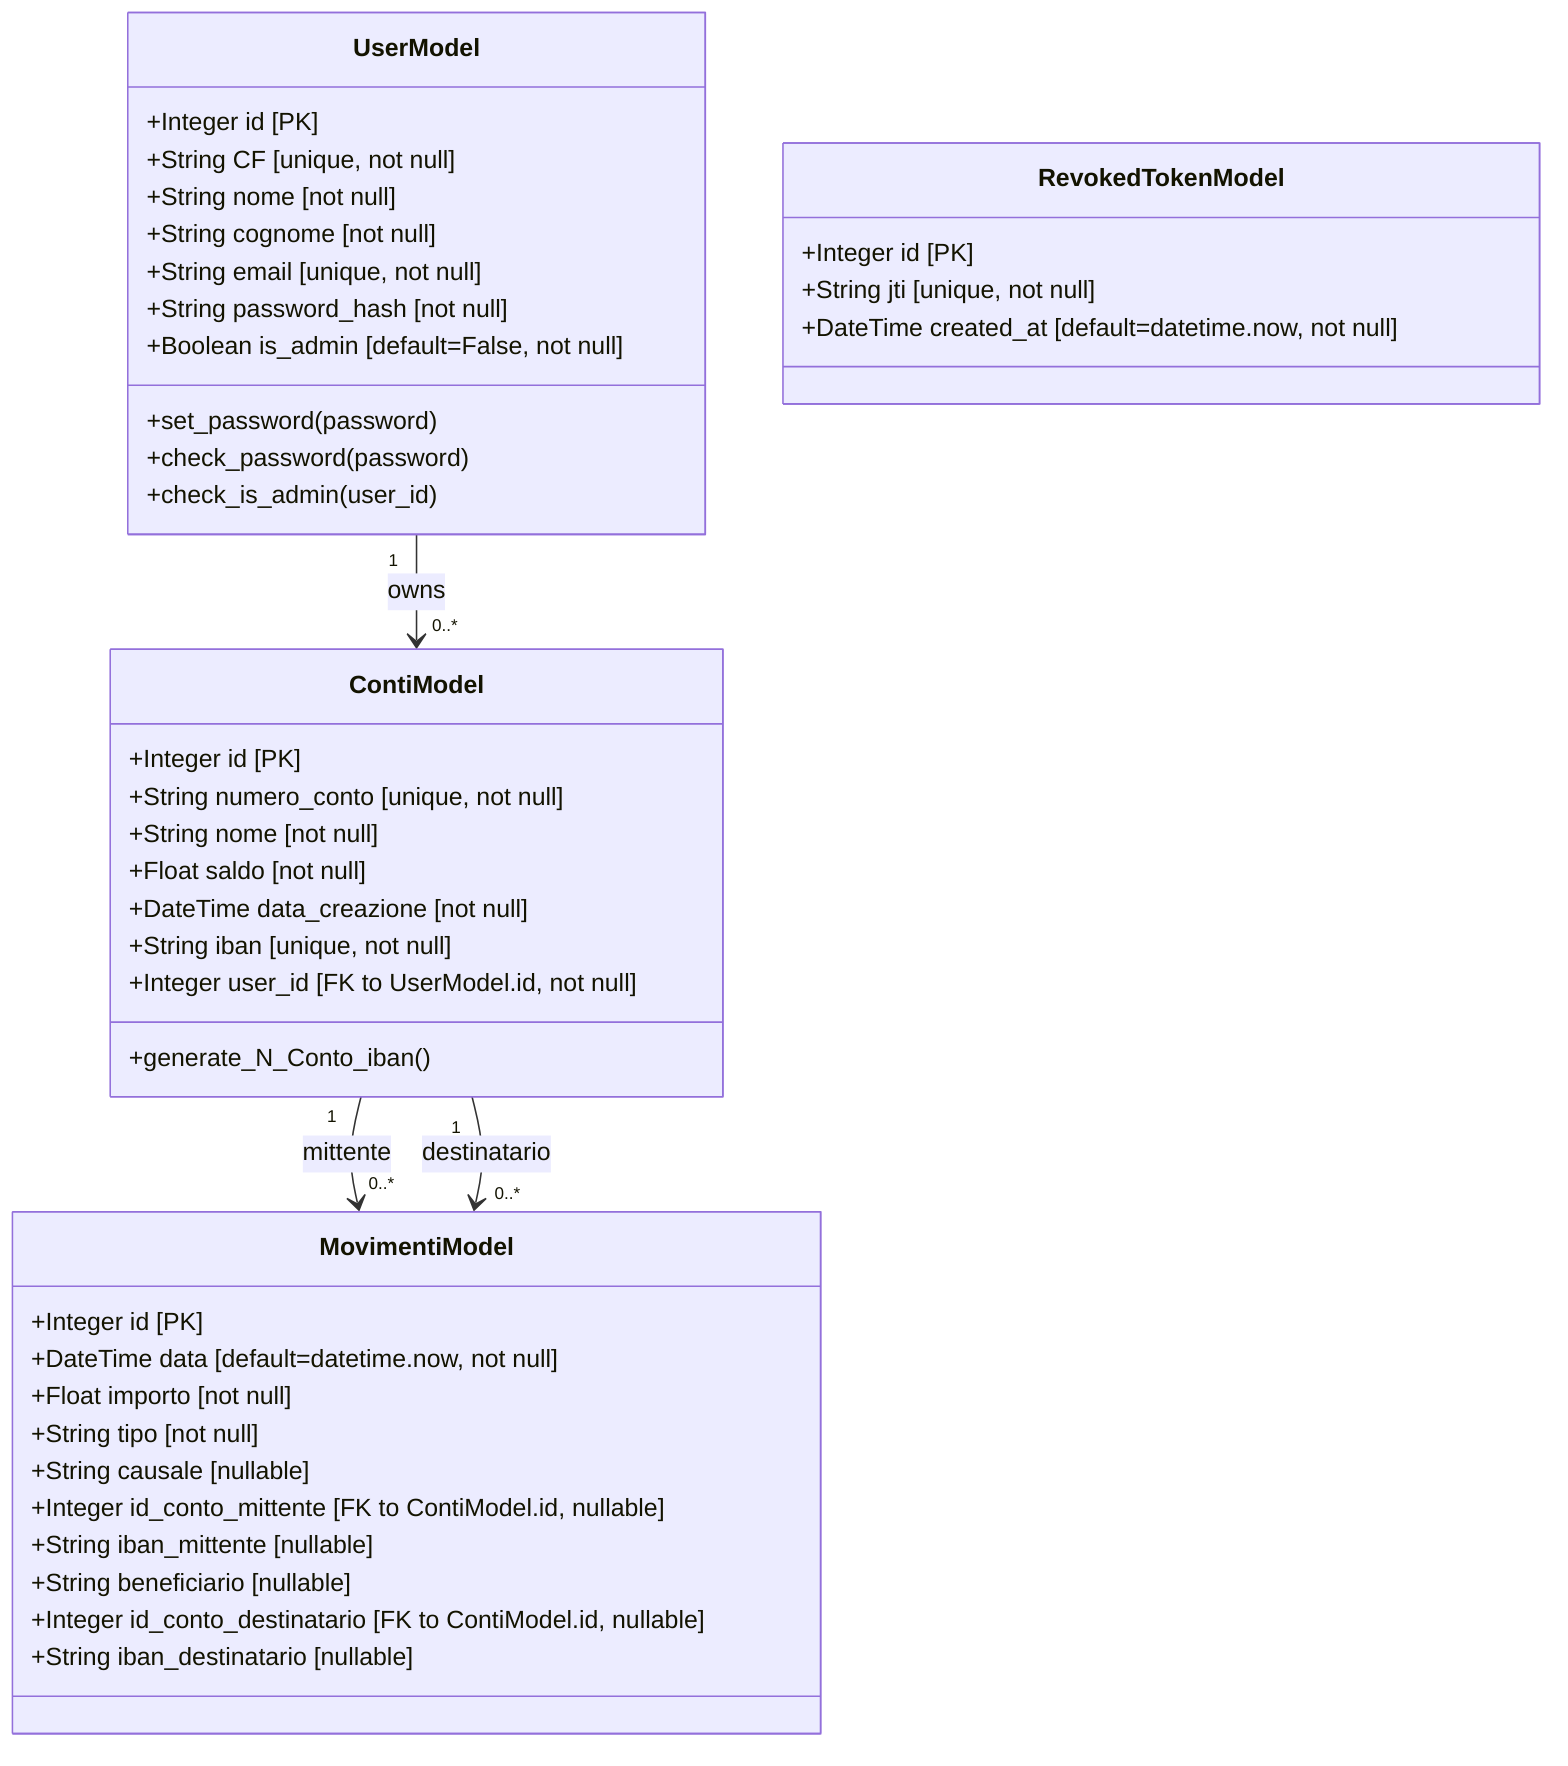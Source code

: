 classDiagram
    class UserModel {
        +Integer id [PK]
        +String CF [unique, not null]
        +String nome [not null]
        +String cognome [not null]
        +String email [unique, not null]
        +String password_hash [not null]
        +Boolean is_admin [default=False, not null]
        +set_password(password)
        +check_password(password)
        +check_is_admin(user_id)
    }

    class ContiModel {
        +Integer id [PK]
        +String numero_conto [unique, not null]
        +String nome [not null]
        +Float saldo [not null]
        +DateTime data_creazione [not null]
        +String iban [unique, not null]
        +Integer user_id [FK to UserModel.id, not null]
        +generate_N_Conto_iban()
    }

    class MovimentiModel {
        +Integer id [PK]
        +DateTime data [default=datetime.now, not null]
        +Float importo [not null]
        +String tipo [not null]
        +String causale [nullable]
        +Integer id_conto_mittente [FK to ContiModel.id, nullable]
        +String iban_mittente [nullable]
        +String beneficiario [nullable]
        +Integer id_conto_destinatario [FK to ContiModel.id, nullable]
        +String iban_destinatario [nullable]
    }

    class RevokedTokenModel {
        +Integer id [PK]
        +String jti [unique, not null]
        +DateTime created_at [default=datetime.now, not null]
    }

    UserModel "1" --> "0..*" ContiModel : owns
    ContiModel "1" --> "0..*" MovimentiModel : mittente
    ContiModel "1" --> "0..*" MovimentiModel : destinatario